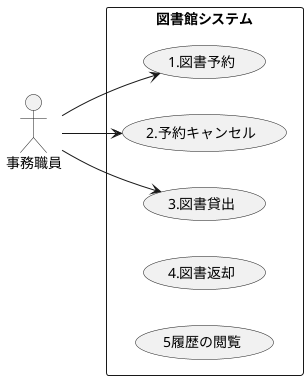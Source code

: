 @startuml 大原情報科学大学・図書館システム
left to right direction
actor 事務職員 as U

rectangle 図書館システム {
  usecase "1.図書予約" as UC1
  usecase "2.予約キャンセル" as UC2
  usecase "3.図書貸出" as UC3
  usecase "4.図書返却" as UC4
  usecase "5履歴の閲覧" as UC5
}
U --> UC1
U --> UC2
U --> UC3
@enduml